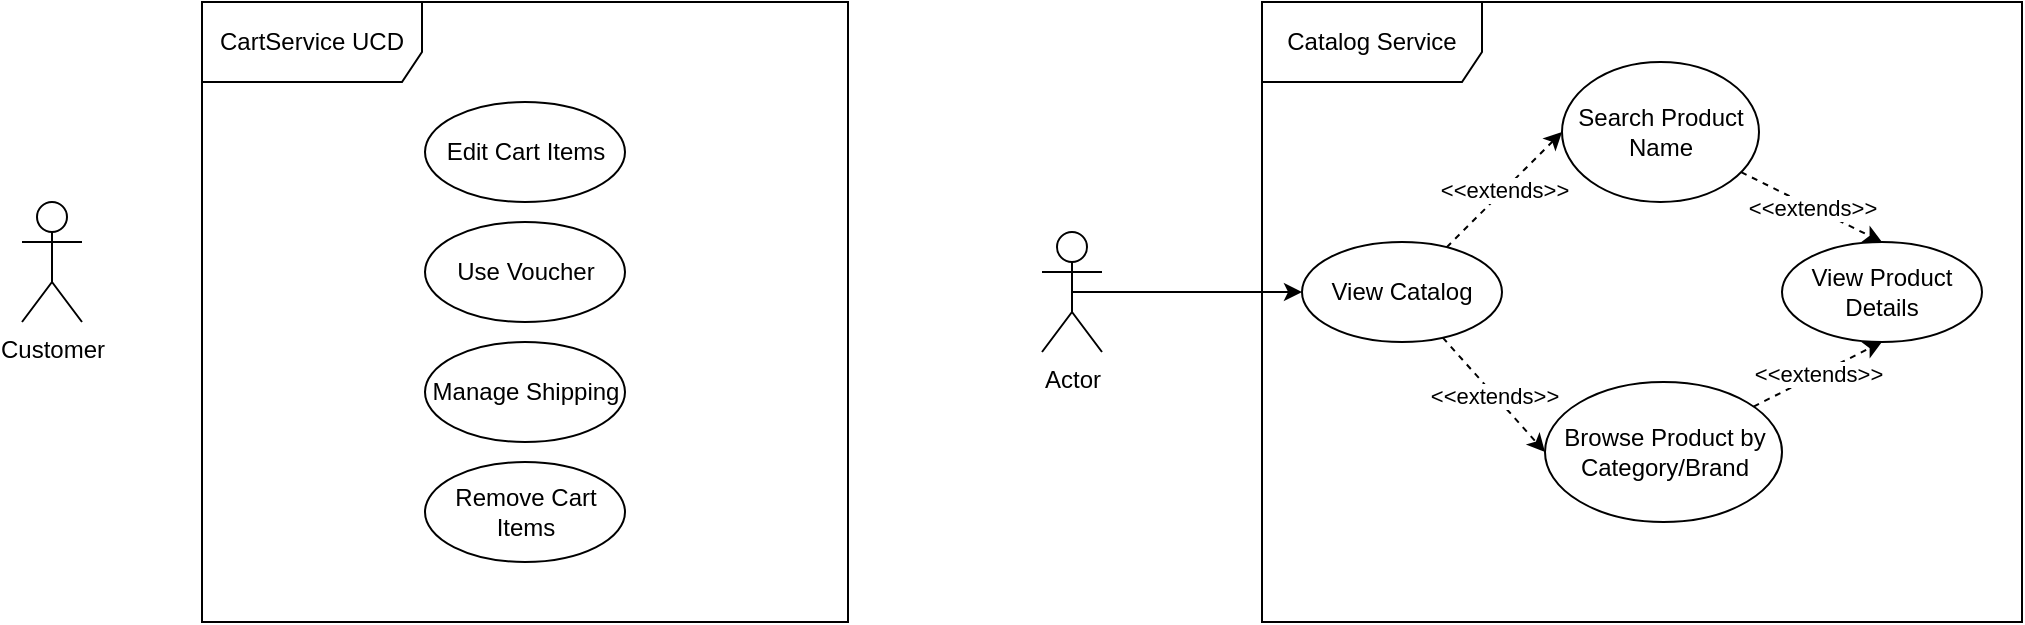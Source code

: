 <mxfile version="12.4.3" type="github" pages="1">
  <diagram id="EZ-Fo409MBvBVe8mJaMu" name="Page-1">
    <mxGraphModel dx="723" dy="413" grid="1" gridSize="10" guides="1" tooltips="1" connect="1" arrows="1" fold="1" page="1" pageScale="1" pageWidth="827" pageHeight="1169" math="0" shadow="0">
      <root>
        <mxCell id="0"/>
        <mxCell id="1" parent="0"/>
        <mxCell id="HigYBwu25Xkicgy7qNuS-1" value="CartService UCD" style="shape=umlFrame;whiteSpace=wrap;html=1;width=110;height=40;" vertex="1" parent="1">
          <mxGeometry x="140" y="20" width="323" height="310" as="geometry"/>
        </mxCell>
        <mxCell id="HigYBwu25Xkicgy7qNuS-2" value="Customer" style="shape=umlActor;verticalLabelPosition=bottom;labelBackgroundColor=#ffffff;verticalAlign=top;html=1;" vertex="1" parent="1">
          <mxGeometry x="50" y="120" width="30" height="60" as="geometry"/>
        </mxCell>
        <mxCell id="HigYBwu25Xkicgy7qNuS-8" value="Remove Cart Items" style="ellipse;whiteSpace=wrap;html=1;" vertex="1" parent="1">
          <mxGeometry x="251.5" y="250" width="100" height="50" as="geometry"/>
        </mxCell>
        <mxCell id="HigYBwu25Xkicgy7qNuS-9" value="Use Voucher" style="ellipse;whiteSpace=wrap;html=1;" vertex="1" parent="1">
          <mxGeometry x="251.5" y="130" width="100" height="50" as="geometry"/>
        </mxCell>
        <mxCell id="HigYBwu25Xkicgy7qNuS-10" value="Edit Cart Items" style="ellipse;whiteSpace=wrap;html=1;" vertex="1" parent="1">
          <mxGeometry x="251.5" y="70" width="100" height="50" as="geometry"/>
        </mxCell>
        <mxCell id="HigYBwu25Xkicgy7qNuS-11" value="Manage Shipping" style="ellipse;whiteSpace=wrap;html=1;" vertex="1" parent="1">
          <mxGeometry x="251.5" y="190" width="100" height="50" as="geometry"/>
        </mxCell>
        <mxCell id="HigYBwu25Xkicgy7qNuS-17" value="Catalog Service" style="shape=umlFrame;whiteSpace=wrap;html=1;width=110;height=40;" vertex="1" parent="1">
          <mxGeometry x="670" y="20" width="380" height="310" as="geometry"/>
        </mxCell>
        <mxCell id="HigYBwu25Xkicgy7qNuS-32" value="&amp;lt;&amp;lt;extends&amp;gt;&amp;gt;" style="edgeStyle=none;rounded=0;orthogonalLoop=1;jettySize=auto;html=1;entryX=0.5;entryY=0;entryDx=0;entryDy=0;dashed=1;" edge="1" parent="1" source="HigYBwu25Xkicgy7qNuS-18" target="HigYBwu25Xkicgy7qNuS-19">
          <mxGeometry relative="1" as="geometry"/>
        </mxCell>
        <mxCell id="HigYBwu25Xkicgy7qNuS-18" value="Search Product Name" style="ellipse;whiteSpace=wrap;html=1;" vertex="1" parent="1">
          <mxGeometry x="820" y="50" width="98.5" height="70" as="geometry"/>
        </mxCell>
        <mxCell id="HigYBwu25Xkicgy7qNuS-19" value="View Product Details" style="ellipse;whiteSpace=wrap;html=1;" vertex="1" parent="1">
          <mxGeometry x="930" y="140" width="100" height="50" as="geometry"/>
        </mxCell>
        <mxCell id="HigYBwu25Xkicgy7qNuS-29" value="&amp;lt;&amp;lt;extends&amp;gt;&amp;gt;" style="edgeStyle=none;rounded=0;orthogonalLoop=1;jettySize=auto;html=1;entryX=0;entryY=0.5;entryDx=0;entryDy=0;dashed=1;" edge="1" parent="1" source="HigYBwu25Xkicgy7qNuS-20" target="HigYBwu25Xkicgy7qNuS-18">
          <mxGeometry relative="1" as="geometry"/>
        </mxCell>
        <mxCell id="HigYBwu25Xkicgy7qNuS-30" value="&amp;lt;&amp;lt;extends&amp;gt;&amp;gt;" style="edgeStyle=none;rounded=0;orthogonalLoop=1;jettySize=auto;html=1;entryX=0;entryY=0.5;entryDx=0;entryDy=0;dashed=1;" edge="1" parent="1" source="HigYBwu25Xkicgy7qNuS-20" target="HigYBwu25Xkicgy7qNuS-21">
          <mxGeometry relative="1" as="geometry"/>
        </mxCell>
        <mxCell id="HigYBwu25Xkicgy7qNuS-20" value="View Catalog" style="ellipse;whiteSpace=wrap;html=1;" vertex="1" parent="1">
          <mxGeometry x="690" y="140" width="100" height="50" as="geometry"/>
        </mxCell>
        <mxCell id="HigYBwu25Xkicgy7qNuS-33" value="&amp;lt;&amp;lt;extends&amp;gt;&amp;gt;" style="edgeStyle=none;rounded=0;orthogonalLoop=1;jettySize=auto;html=1;entryX=0.5;entryY=1;entryDx=0;entryDy=0;dashed=1;" edge="1" parent="1" source="HigYBwu25Xkicgy7qNuS-21" target="HigYBwu25Xkicgy7qNuS-19">
          <mxGeometry relative="1" as="geometry"/>
        </mxCell>
        <mxCell id="HigYBwu25Xkicgy7qNuS-21" value="Browse Product by Category/Brand" style="ellipse;whiteSpace=wrap;html=1;" vertex="1" parent="1">
          <mxGeometry x="811.5" y="210" width="118.5" height="70" as="geometry"/>
        </mxCell>
        <mxCell id="HigYBwu25Xkicgy7qNuS-27" style="edgeStyle=none;rounded=0;orthogonalLoop=1;jettySize=auto;html=1;exitX=0.5;exitY=0.5;exitDx=0;exitDy=0;exitPerimeter=0;entryX=0;entryY=0.5;entryDx=0;entryDy=0;" edge="1" parent="1" source="HigYBwu25Xkicgy7qNuS-22" target="HigYBwu25Xkicgy7qNuS-20">
          <mxGeometry relative="1" as="geometry"/>
        </mxCell>
        <mxCell id="HigYBwu25Xkicgy7qNuS-22" value="Actor" style="shape=umlActor;verticalLabelPosition=bottom;labelBackgroundColor=#ffffff;verticalAlign=top;html=1;" vertex="1" parent="1">
          <mxGeometry x="560" y="135" width="30" height="60" as="geometry"/>
        </mxCell>
      </root>
    </mxGraphModel>
  </diagram>
</mxfile>
